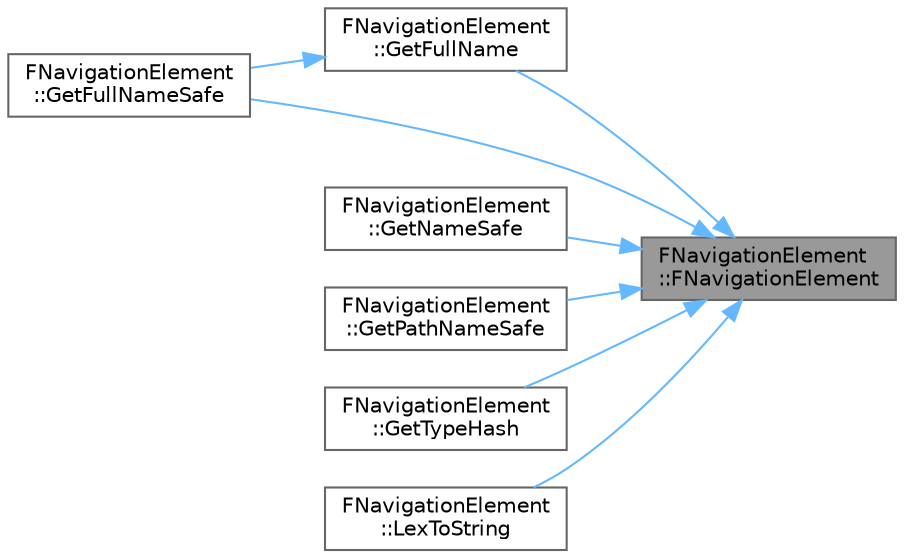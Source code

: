 digraph "FNavigationElement::FNavigationElement"
{
 // INTERACTIVE_SVG=YES
 // LATEX_PDF_SIZE
  bgcolor="transparent";
  edge [fontname=Helvetica,fontsize=10,labelfontname=Helvetica,labelfontsize=10];
  node [fontname=Helvetica,fontsize=10,shape=box,height=0.2,width=0.4];
  rankdir="RL";
  Node1 [id="Node000001",label="FNavigationElement\l::FNavigationElement",height=0.2,width=0.4,color="gray40", fillcolor="grey60", style="filled", fontcolor="black",tooltip=" "];
  Node1 -> Node2 [id="edge1_Node000001_Node000002",dir="back",color="steelblue1",style="solid",tooltip=" "];
  Node2 [id="Node000002",label="FNavigationElement\l::GetFullName",height=0.2,width=0.4,color="grey40", fillcolor="white", style="filled",URL="$d5/d73/structFNavigationElement.html#ab5bd2881ac18739051c91ee8003fb16a",tooltip=" "];
  Node2 -> Node3 [id="edge2_Node000002_Node000003",dir="back",color="steelblue1",style="solid",tooltip=" "];
  Node3 [id="Node000003",label="FNavigationElement\l::GetFullNameSafe",height=0.2,width=0.4,color="grey40", fillcolor="white", style="filled",URL="$d5/d73/structFNavigationElement.html#a3387b88fb98356faf16080bce3f199b5",tooltip=" "];
  Node1 -> Node3 [id="edge3_Node000001_Node000003",dir="back",color="steelblue1",style="solid",tooltip=" "];
  Node1 -> Node4 [id="edge4_Node000001_Node000004",dir="back",color="steelblue1",style="solid",tooltip=" "];
  Node4 [id="Node000004",label="FNavigationElement\l::GetNameSafe",height=0.2,width=0.4,color="grey40", fillcolor="white", style="filled",URL="$d5/d73/structFNavigationElement.html#a40f54357f45669d699388b06bca21930",tooltip=" "];
  Node1 -> Node5 [id="edge5_Node000001_Node000005",dir="back",color="steelblue1",style="solid",tooltip=" "];
  Node5 [id="Node000005",label="FNavigationElement\l::GetPathNameSafe",height=0.2,width=0.4,color="grey40", fillcolor="white", style="filled",URL="$d5/d73/structFNavigationElement.html#a3f8dedc01bc1b778b6c13c363c5628e2",tooltip=" "];
  Node1 -> Node6 [id="edge6_Node000001_Node000006",dir="back",color="steelblue1",style="solid",tooltip=" "];
  Node6 [id="Node000006",label="FNavigationElement\l::GetTypeHash",height=0.2,width=0.4,color="grey40", fillcolor="white", style="filled",URL="$d5/d73/structFNavigationElement.html#a2741041847f7d055c960744a42e02234",tooltip="Hash function to use TSet/TMap."];
  Node1 -> Node7 [id="edge7_Node000001_Node000007",dir="back",color="steelblue1",style="solid",tooltip=" "];
  Node7 [id="Node000007",label="FNavigationElement\l::LexToString",height=0.2,width=0.4,color="grey40", fillcolor="white", style="filled",URL="$d5/d73/structFNavigationElement.html#a2ea1ee552a414b9844608e7329bfc3f5",tooltip="Stringifies FNavigationElementHandle."];
}
